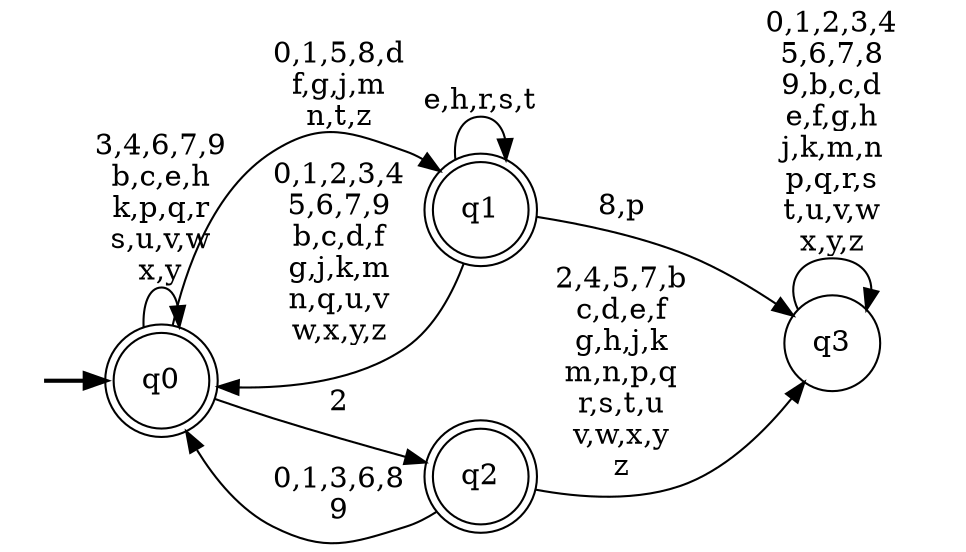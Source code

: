 digraph BlueStar {
__start0 [style = invis, shape = none, label = "", width = 0, height = 0];

rankdir=LR;
size="8,5";

s0 [style="rounded,filled", color="black", fillcolor="white" shape="doublecircle", label="q0"];
s1 [style="rounded,filled", color="black", fillcolor="white" shape="doublecircle", label="q1"];
s2 [style="rounded,filled", color="black", fillcolor="white" shape="doublecircle", label="q2"];
s3 [style="filled", color="black", fillcolor="white" shape="circle", label="q3"];
subgraph cluster_main { 
	graph [pad=".75", ranksep="0.15", nodesep="0.15"];
	 style=invis; 
	__start0 -> s0 [penwidth=2];
}
s0 -> s0 [label="3,4,6,7,9\nb,c,e,h\nk,p,q,r\ns,u,v,w\nx,y"];
s0 -> s1 [label="0,1,5,8,d\nf,g,j,m\nn,t,z"];
s0 -> s2 [label="2"];
s1 -> s0 [label="0,1,2,3,4\n5,6,7,9\nb,c,d,f\ng,j,k,m\nn,q,u,v\nw,x,y,z"];
s1 -> s1 [label="e,h,r,s,t"];
s1 -> s3 [label="8,p"];
s2 -> s0 [label="0,1,3,6,8\n9"];
s2 -> s3 [label="2,4,5,7,b\nc,d,e,f\ng,h,j,k\nm,n,p,q\nr,s,t,u\nv,w,x,y\nz"];
s3 -> s3 [label="0,1,2,3,4\n5,6,7,8\n9,b,c,d\ne,f,g,h\nj,k,m,n\np,q,r,s\nt,u,v,w\nx,y,z"];

}